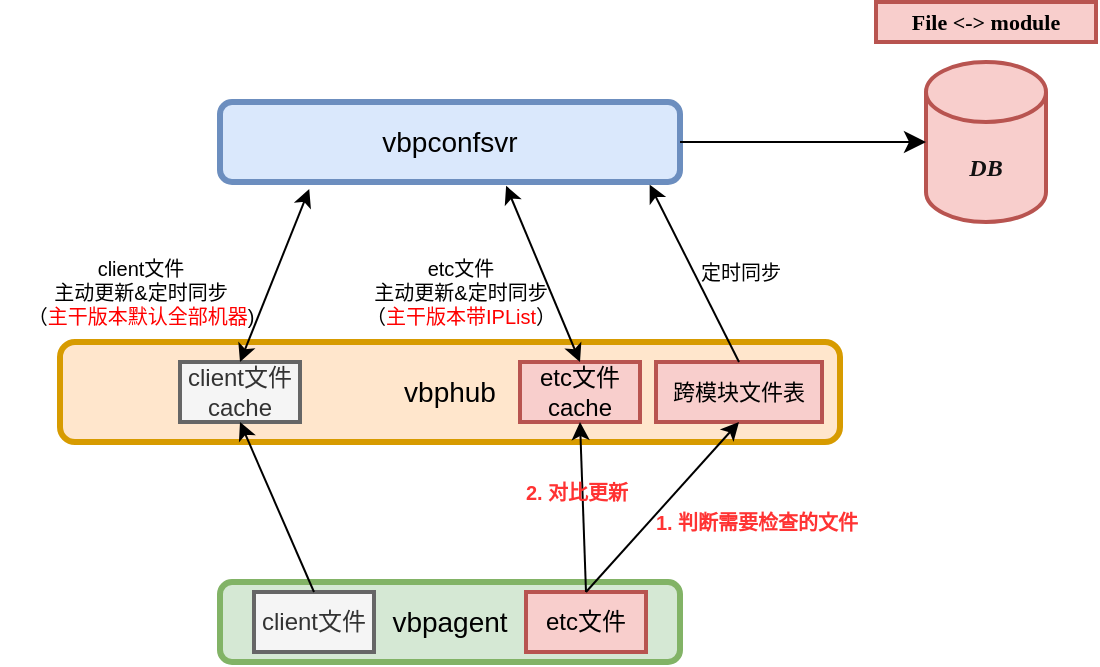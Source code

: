 <mxfile version="22.0.8" type="github">
  <diagram name="第 1 页" id="3QN_L99QRxnpCt4TK57H">
    <mxGraphModel dx="830" dy="442" grid="1" gridSize="10" guides="1" tooltips="1" connect="1" arrows="1" fold="1" page="1" pageScale="1" pageWidth="827" pageHeight="1169" math="0" shadow="0">
      <root>
        <mxCell id="0" />
        <mxCell id="1" parent="0" />
        <mxCell id="ks44Y-bHQrXXDw-JOLaS-1" value="&lt;font style=&quot;font-size: 14px;&quot;&gt;vbpconfsvr&lt;/font&gt;" style="rounded=1;whiteSpace=wrap;html=1;strokeWidth=3;fillColor=#dae8fc;strokeColor=#6c8ebf;" vertex="1" parent="1">
          <mxGeometry x="310" y="360" width="230" height="40" as="geometry" />
        </mxCell>
        <mxCell id="ks44Y-bHQrXXDw-JOLaS-5" value="&lt;b&gt;&lt;i&gt;&lt;font color=&quot;#121111&quot;&gt;DB&lt;/font&gt;&lt;/i&gt;&lt;/b&gt;" style="shape=cylinder3;whiteSpace=wrap;html=1;boundedLbl=1;backgroundOutline=1;size=15;fillColor=#f8cecc;strokeColor=#b85450;strokeWidth=2;fontFamily=Comic Sans MS;" vertex="1" parent="1">
          <mxGeometry x="663" y="340" width="60" height="80" as="geometry" />
        </mxCell>
        <mxCell id="ks44Y-bHQrXXDw-JOLaS-6" value="&lt;b style=&quot;font-size: 11px;&quot;&gt;&lt;font style=&quot;font-size: 11px;&quot;&gt;&lt;font style=&quot;font-size: 11px;&quot;&gt;File &amp;lt;&lt;/font&gt;-&amp;gt; module&lt;/font&gt;&lt;/b&gt;" style="rounded=0;whiteSpace=wrap;html=1;fontFamily=Comic Sans MS;fillColor=#f8cecc;strokeColor=#b85450;strokeWidth=2;" vertex="1" parent="1">
          <mxGeometry x="638" y="310" width="110" height="20" as="geometry" />
        </mxCell>
        <mxCell id="ks44Y-bHQrXXDw-JOLaS-7" value="&lt;font style=&quot;font-size: 14px;&quot;&gt;vbphub&lt;/font&gt;" style="rounded=1;whiteSpace=wrap;html=1;strokeWidth=3;fillColor=#ffe6cc;strokeColor=#d79b00;" vertex="1" parent="1">
          <mxGeometry x="230" y="480" width="390" height="50" as="geometry" />
        </mxCell>
        <mxCell id="ks44Y-bHQrXXDw-JOLaS-8" value="&lt;font style=&quot;font-size: 14px;&quot;&gt;vbpagent&lt;/font&gt;" style="rounded=1;whiteSpace=wrap;html=1;strokeWidth=3;fillColor=#d5e8d4;strokeColor=#82b366;" vertex="1" parent="1">
          <mxGeometry x="310" y="600" width="230" height="40" as="geometry" />
        </mxCell>
        <mxCell id="ks44Y-bHQrXXDw-JOLaS-21" value="etc文件cache" style="rounded=0;whiteSpace=wrap;html=1;fillColor=#f8cecc;strokeColor=#b85450;strokeWidth=2;" vertex="1" parent="1">
          <mxGeometry x="460" y="490" width="60" height="30" as="geometry" />
        </mxCell>
        <mxCell id="ks44Y-bHQrXXDw-JOLaS-23" value="&lt;font style=&quot;font-size: 11px;&quot;&gt;跨模块文件表&lt;/font&gt;" style="rounded=0;whiteSpace=wrap;html=1;fillColor=#f8cecc;strokeColor=#b85450;strokeWidth=2;" vertex="1" parent="1">
          <mxGeometry x="528" y="490" width="83" height="30" as="geometry" />
        </mxCell>
        <mxCell id="ks44Y-bHQrXXDw-JOLaS-24" value="client文件cache" style="rounded=0;whiteSpace=wrap;html=1;fillColor=#f5f5f5;strokeColor=#666666;fontColor=#333333;strokeWidth=2;" vertex="1" parent="1">
          <mxGeometry x="290" y="490" width="60" height="30" as="geometry" />
        </mxCell>
        <mxCell id="ks44Y-bHQrXXDw-JOLaS-25" value="" style="edgeStyle=elbowEdgeStyle;elbow=horizontal;endArrow=classic;html=1;curved=0;rounded=0;endSize=8;startSize=8;exitX=1;exitY=0.5;exitDx=0;exitDy=0;entryX=0;entryY=0.5;entryDx=0;entryDy=0;entryPerimeter=0;" edge="1" parent="1" source="ks44Y-bHQrXXDw-JOLaS-1" target="ks44Y-bHQrXXDw-JOLaS-5">
          <mxGeometry width="50" height="50" relative="1" as="geometry">
            <mxPoint x="430" y="520" as="sourcePoint" />
            <mxPoint x="480" y="470" as="targetPoint" />
          </mxGeometry>
        </mxCell>
        <mxCell id="ks44Y-bHQrXXDw-JOLaS-26" value="" style="endArrow=classic;html=1;rounded=0;entryX=0.934;entryY=1.033;entryDx=0;entryDy=0;entryPerimeter=0;exitX=0.5;exitY=0;exitDx=0;exitDy=0;" edge="1" parent="1" source="ks44Y-bHQrXXDw-JOLaS-23" target="ks44Y-bHQrXXDw-JOLaS-1">
          <mxGeometry width="50" height="50" relative="1" as="geometry">
            <mxPoint x="430" y="520" as="sourcePoint" />
            <mxPoint x="480" y="470" as="targetPoint" />
          </mxGeometry>
        </mxCell>
        <mxCell id="ks44Y-bHQrXXDw-JOLaS-27" value="&lt;font style=&quot;font-size: 10px;&quot;&gt;定时同步&lt;/font&gt;" style="text;html=1;align=center;verticalAlign=middle;resizable=0;points=[];autosize=1;strokeColor=none;fillColor=none;" vertex="1" parent="1">
          <mxGeometry x="540" y="430" width="60" height="30" as="geometry" />
        </mxCell>
        <mxCell id="ks44Y-bHQrXXDw-JOLaS-30" value="etc文件&lt;br style=&quot;font-size: 10px;&quot;&gt;主动更新&amp;amp;定时同步&lt;br&gt;（&lt;font color=&quot;#ff0000&quot;&gt;主干版本带IPList&lt;/font&gt;）" style="text;html=1;align=center;verticalAlign=middle;resizable=0;points=[];autosize=1;strokeColor=none;fillColor=none;fontSize=10;" vertex="1" parent="1">
          <mxGeometry x="370" y="430" width="120" height="50" as="geometry" />
        </mxCell>
        <mxCell id="ks44Y-bHQrXXDw-JOLaS-31" value="client文件&lt;br style=&quot;font-size: 10px;&quot;&gt;主动更新&amp;amp;定时同步&lt;br&gt;（&lt;font color=&quot;#ff0000&quot;&gt;主干版本默认全部机器&lt;/font&gt;)" style="text;html=1;align=center;verticalAlign=middle;resizable=0;points=[];autosize=1;strokeColor=none;fillColor=none;fontSize=10;" vertex="1" parent="1">
          <mxGeometry x="200" y="430" width="140" height="50" as="geometry" />
        </mxCell>
        <mxCell id="ks44Y-bHQrXXDw-JOLaS-32" value="etc文件" style="rounded=0;whiteSpace=wrap;html=1;fillColor=#f8cecc;strokeColor=#b85450;strokeWidth=2;" vertex="1" parent="1">
          <mxGeometry x="463" y="605" width="60" height="30" as="geometry" />
        </mxCell>
        <mxCell id="ks44Y-bHQrXXDw-JOLaS-33" value="client文件" style="rounded=0;whiteSpace=wrap;html=1;strokeWidth=2;fillColor=#f5f5f5;strokeColor=#666666;fontColor=#333333;" vertex="1" parent="1">
          <mxGeometry x="327" y="605" width="60" height="30" as="geometry" />
        </mxCell>
        <mxCell id="ks44Y-bHQrXXDw-JOLaS-34" value="" style="endArrow=classic;html=1;rounded=0;entryX=0.5;entryY=1;entryDx=0;entryDy=0;exitX=0.5;exitY=0;exitDx=0;exitDy=0;" edge="1" parent="1" source="ks44Y-bHQrXXDw-JOLaS-33" target="ks44Y-bHQrXXDw-JOLaS-24">
          <mxGeometry width="50" height="50" relative="1" as="geometry">
            <mxPoint x="364" y="415" as="sourcePoint" />
            <mxPoint x="330" y="500" as="targetPoint" />
          </mxGeometry>
        </mxCell>
        <mxCell id="ks44Y-bHQrXXDw-JOLaS-37" value="" style="endArrow=classic;startArrow=classic;html=1;rounded=0;entryX=0.622;entryY=1.047;entryDx=0;entryDy=0;entryPerimeter=0;exitX=0.5;exitY=0;exitDx=0;exitDy=0;" edge="1" parent="1" source="ks44Y-bHQrXXDw-JOLaS-21" target="ks44Y-bHQrXXDw-JOLaS-1">
          <mxGeometry width="50" height="50" relative="1" as="geometry">
            <mxPoint x="440" y="480" as="sourcePoint" />
            <mxPoint x="490" y="430" as="targetPoint" />
          </mxGeometry>
        </mxCell>
        <mxCell id="ks44Y-bHQrXXDw-JOLaS-38" value="" style="endArrow=classic;startArrow=classic;html=1;rounded=0;entryX=0.194;entryY=1.087;entryDx=0;entryDy=0;entryPerimeter=0;exitX=0.5;exitY=0;exitDx=0;exitDy=0;" edge="1" parent="1" source="ks44Y-bHQrXXDw-JOLaS-24" target="ks44Y-bHQrXXDw-JOLaS-1">
          <mxGeometry width="50" height="50" relative="1" as="geometry">
            <mxPoint x="500" y="500" as="sourcePoint" />
            <mxPoint x="463" y="412" as="targetPoint" />
          </mxGeometry>
        </mxCell>
        <mxCell id="ks44Y-bHQrXXDw-JOLaS-42" value="" style="endArrow=classic;html=1;rounded=0;exitX=0.5;exitY=0;exitDx=0;exitDy=0;" edge="1" parent="1" source="ks44Y-bHQrXXDw-JOLaS-32">
          <mxGeometry width="50" height="50" relative="1" as="geometry">
            <mxPoint x="440" y="480" as="sourcePoint" />
            <mxPoint x="490" y="520" as="targetPoint" />
          </mxGeometry>
        </mxCell>
        <mxCell id="ks44Y-bHQrXXDw-JOLaS-43" value="&lt;font style=&quot;font-size: 10px;&quot;&gt;1. 判断需要检查的文件&lt;br&gt;&lt;/font&gt;" style="text;html=1;align=center;verticalAlign=middle;resizable=0;points=[];autosize=1;strokeColor=none;fillColor=none;fontColor=#FF3333;fontStyle=1" vertex="1" parent="1">
          <mxGeometry x="518" y="555" width="120" height="30" as="geometry" />
        </mxCell>
        <mxCell id="ks44Y-bHQrXXDw-JOLaS-44" value="" style="endArrow=classic;html=1;rounded=0;exitX=0.5;exitY=0;exitDx=0;exitDy=0;entryX=0.5;entryY=1;entryDx=0;entryDy=0;" edge="1" parent="1" source="ks44Y-bHQrXXDw-JOLaS-32" target="ks44Y-bHQrXXDw-JOLaS-23">
          <mxGeometry width="50" height="50" relative="1" as="geometry">
            <mxPoint x="440" y="480" as="sourcePoint" />
            <mxPoint x="490" y="430" as="targetPoint" />
          </mxGeometry>
        </mxCell>
        <mxCell id="ks44Y-bHQrXXDw-JOLaS-45" value="&lt;font style=&quot;font-size: 10px;&quot;&gt;2. 对比更新&lt;br&gt;&lt;/font&gt;" style="text;html=1;align=center;verticalAlign=middle;resizable=0;points=[];autosize=1;strokeColor=none;fillColor=none;fontColor=#FF3333;fontStyle=1" vertex="1" parent="1">
          <mxGeometry x="453" y="540" width="70" height="30" as="geometry" />
        </mxCell>
      </root>
    </mxGraphModel>
  </diagram>
</mxfile>
